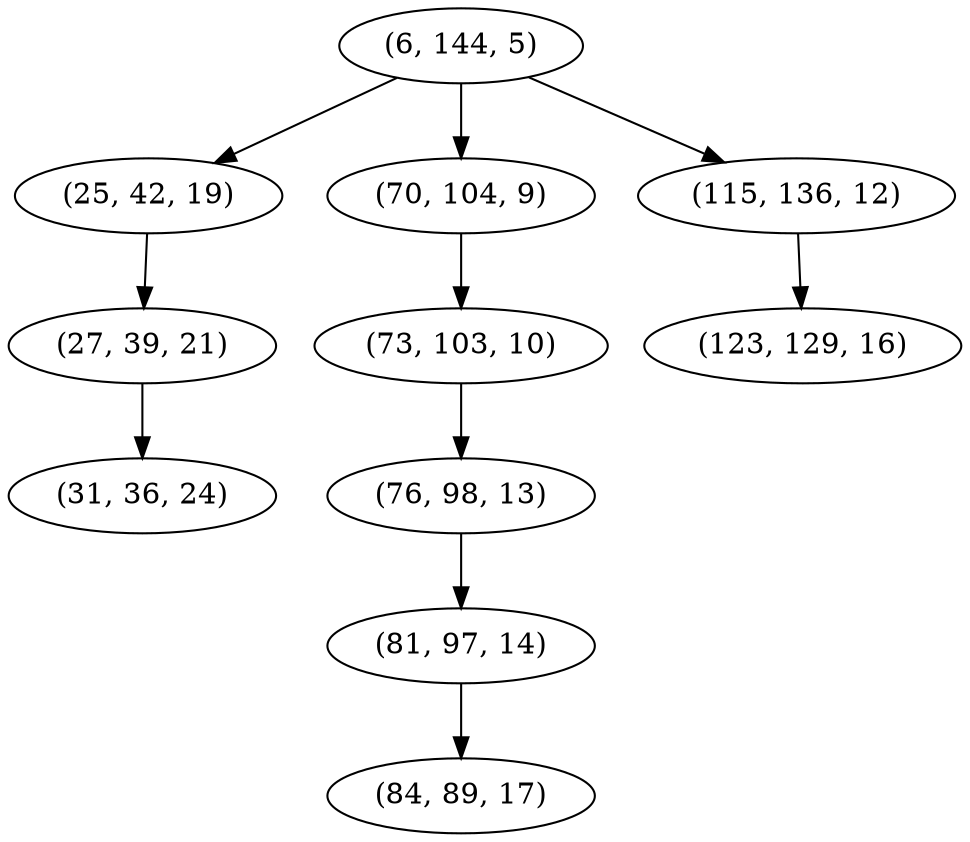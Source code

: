 digraph tree {
    "(6, 144, 5)";
    "(25, 42, 19)";
    "(27, 39, 21)";
    "(31, 36, 24)";
    "(70, 104, 9)";
    "(73, 103, 10)";
    "(76, 98, 13)";
    "(81, 97, 14)";
    "(84, 89, 17)";
    "(115, 136, 12)";
    "(123, 129, 16)";
    "(6, 144, 5)" -> "(25, 42, 19)";
    "(6, 144, 5)" -> "(70, 104, 9)";
    "(6, 144, 5)" -> "(115, 136, 12)";
    "(25, 42, 19)" -> "(27, 39, 21)";
    "(27, 39, 21)" -> "(31, 36, 24)";
    "(70, 104, 9)" -> "(73, 103, 10)";
    "(73, 103, 10)" -> "(76, 98, 13)";
    "(76, 98, 13)" -> "(81, 97, 14)";
    "(81, 97, 14)" -> "(84, 89, 17)";
    "(115, 136, 12)" -> "(123, 129, 16)";
}
